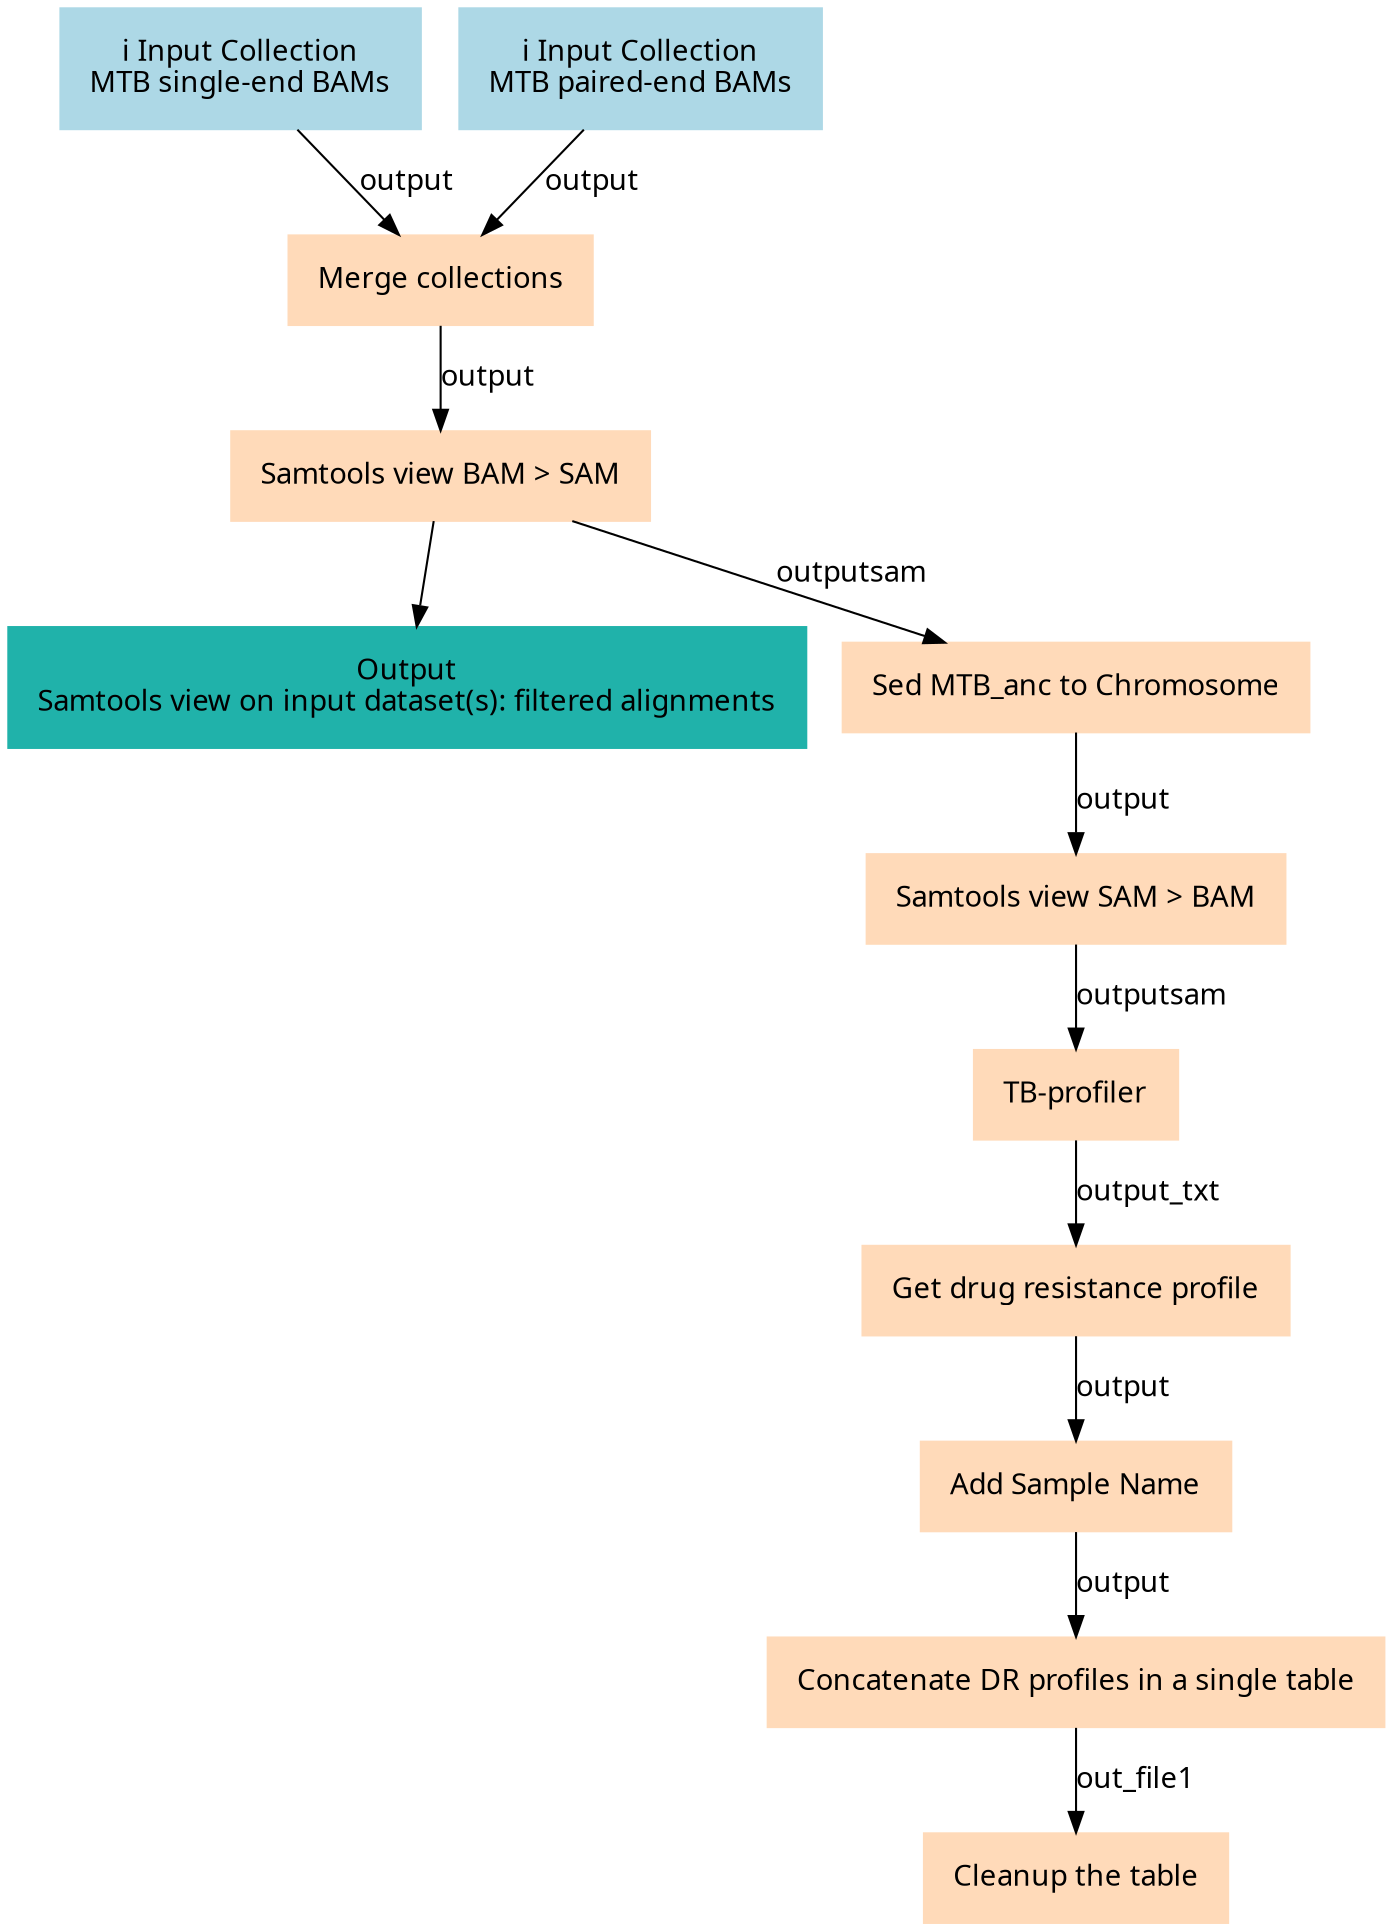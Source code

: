 digraph main {
  node [fontname="Atkinson Hyperlegible", shape=box, color=white,style=filled,color=peachpuff,margin="0.2,0.2"];
  edge [fontname="Atkinson Hyperlegible"];
  0[color=lightblue,label="ℹ️ Input Collection\nMTB single-end BAMs"]
  1[color=lightblue,label="ℹ️ Input Collection\nMTB paired-end BAMs"]
  2[label="Merge collections"]
  0 -> 2 [label="output"]
  1 -> 2 [label="output"]
  3[label="Samtools view BAM > SAM"]
  2 -> 3 [label="output"]
  kaa2200279d104328b2c2e4d139d5d5bd[color=lightseagreen,label="Output\nSamtools view on input dataset(s): filtered alignments"]
  3 -> kaa2200279d104328b2c2e4d139d5d5bd
  4[label="Sed MTB_anc to Chromosome"]
  3 -> 4 [label="outputsam"]
  5[label="Samtools view SAM > BAM"]
  4 -> 5 [label="output"]
  6[label="TB-profiler"]
  5 -> 6 [label="outputsam"]
  7[label="Get drug resistance profile"]
  6 -> 7 [label="output_txt"]
  8[label="Add Sample Name"]
  7 -> 8 [label="output"]
  9[label="Concatenate DR profiles in a single table"]
  8 -> 9 [label="output"]
  10[label="Cleanup the table"]
  9 -> 10 [label="out_file1"]
}